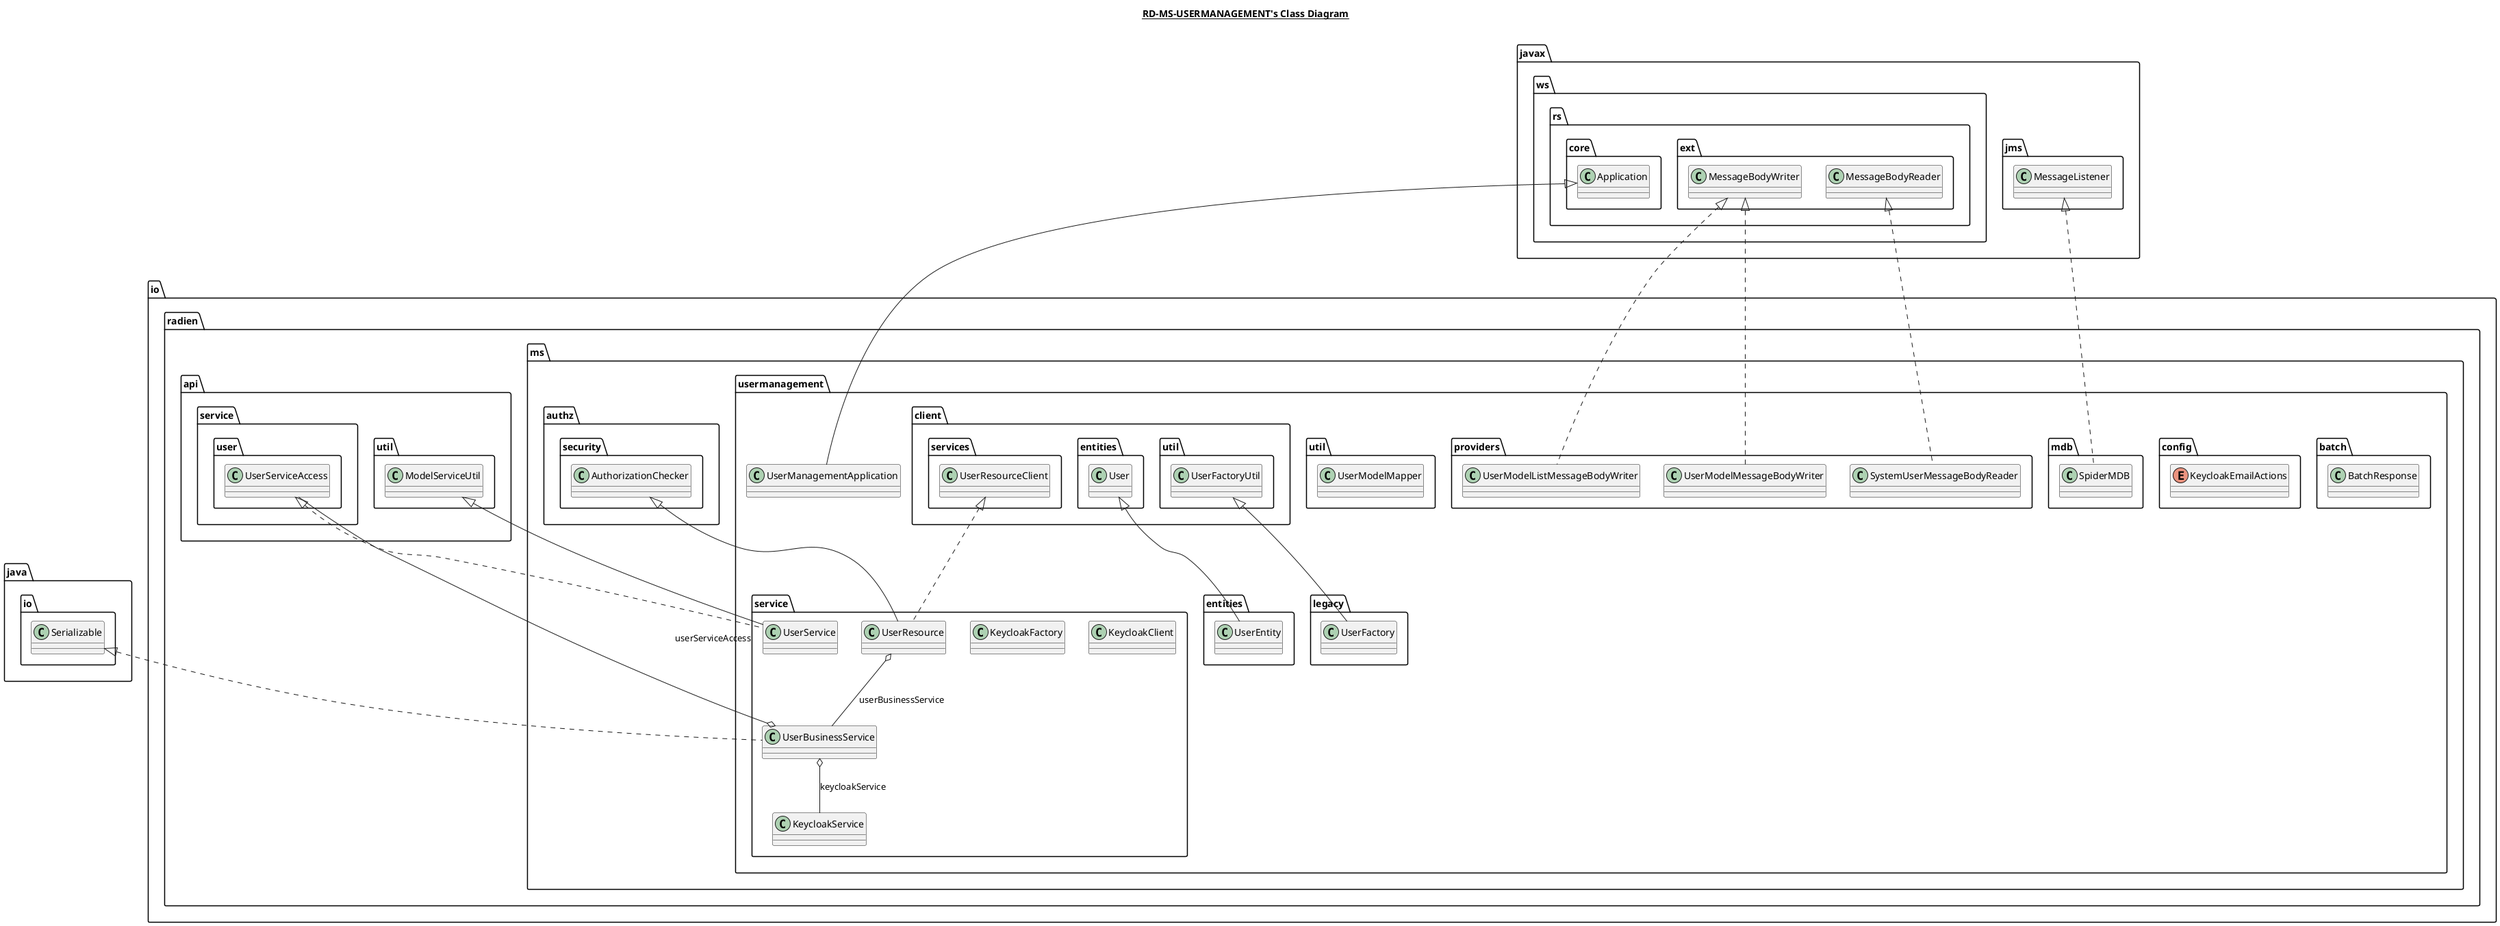 @startuml

title __RD-MS-USERMANAGEMENT's Class Diagram__\n

  namespace io.radien.ms.usermanagement {
    class io.radien.ms.usermanagement.UserManagementApplication {
    }
  }
  

  namespace io.radien.ms.usermanagement {
    namespace batch {
      class io.radien.ms.usermanagement.batch.BatchResponse {
      }
    }
  }
  

  namespace io.radien.ms.usermanagement {
    namespace config {
      enum KeycloakEmailActions {
      }
    }
  }
  

  namespace io.radien.ms.usermanagement {
    namespace entities {
      class io.radien.ms.usermanagement.entities.UserEntity {
      }
    }
  }
  

  namespace io.radien.ms.usermanagement {
    namespace legacy {
      class io.radien.ms.usermanagement.legacy.UserFactory {
      }
    }
  }
  

  namespace io.radien.ms.usermanagement {
    namespace mdb {
      class io.radien.ms.usermanagement.mdb.SpiderMDB {
      }
    }
  }
  

  namespace io.radien.ms.usermanagement {
    namespace providers {
      class io.radien.ms.usermanagement.providers.SystemUserMessageBodyReader {
      }
    }
  }
  

  namespace io.radien.ms.usermanagement {
    namespace providers {
      class io.radien.ms.usermanagement.providers.UserModelListMessageBodyWriter {
      }
    }
  }
  

  namespace io.radien.ms.usermanagement {
    namespace providers {
      class io.radien.ms.usermanagement.providers.UserModelMessageBodyWriter {
      }
    }
  }
  

  namespace io.radien.ms.usermanagement {
    namespace service {
      class io.radien.ms.usermanagement.service.KeycloakClient {
      }
    }
  }
  

  namespace io.radien.ms.usermanagement {
    namespace service {
      class io.radien.ms.usermanagement.service.KeycloakFactory {
      }
    }
  }
  

  namespace io.radien.ms.usermanagement {
    namespace service {
      class io.radien.ms.usermanagement.service.KeycloakService {
      }
    }
  }
  

  namespace io.radien.ms.usermanagement {
    namespace service {
      class io.radien.ms.usermanagement.service.UserBusinessService {
      }
    }
  }
  

  namespace io.radien.ms.usermanagement {
    namespace service {
      class io.radien.ms.usermanagement.service.UserResource {
      }
    }
  }
  

  namespace io.radien.ms.usermanagement {
    namespace service {
      class io.radien.ms.usermanagement.service.UserService {
      }
    }
  }
  

  namespace io.radien.ms.usermanagement {
    namespace util {
      class io.radien.ms.usermanagement.util.UserModelMapper {
      }
    }
  }
  

  io.radien.ms.usermanagement.UserManagementApplication -up-|> javax.ws.rs.core.Application
  io.radien.ms.usermanagement.entities.UserEntity -up-|> io.radien.ms.usermanagement.client.entities.User
  io.radien.ms.usermanagement.legacy.UserFactory -up-|> io.radien.ms.usermanagement.client.util.UserFactoryUtil
  io.radien.ms.usermanagement.mdb.SpiderMDB .up.|> javax.jms.MessageListener
  io.radien.ms.usermanagement.providers.SystemUserMessageBodyReader .up.|> javax.ws.rs.ext.MessageBodyReader
  io.radien.ms.usermanagement.providers.UserModelListMessageBodyWriter .up.|> javax.ws.rs.ext.MessageBodyWriter
  io.radien.ms.usermanagement.providers.UserModelMessageBodyWriter .up.|> javax.ws.rs.ext.MessageBodyWriter
  io.radien.ms.usermanagement.service.UserBusinessService .up.|> java.io.Serializable
  io.radien.ms.usermanagement.service.UserBusinessService o-- io.radien.ms.usermanagement.service.KeycloakService : keycloakService
  io.radien.ms.usermanagement.service.UserBusinessService o-- io.radien.api.service.user.UserServiceAccess : userServiceAccess
  io.radien.ms.usermanagement.service.UserResource .up.|> io.radien.ms.usermanagement.client.services.UserResourceClient
  io.radien.ms.usermanagement.service.UserResource -up-|> io.radien.ms.authz.security.AuthorizationChecker
  io.radien.ms.usermanagement.service.UserResource o-- io.radien.ms.usermanagement.service.UserBusinessService : userBusinessService
  io.radien.ms.usermanagement.service.UserService .up.|> io.radien.api.service.user.UserServiceAccess
  io.radien.ms.usermanagement.service.UserService -up-|> io.radien.api.util.ModelServiceUtil


 

@enduml
